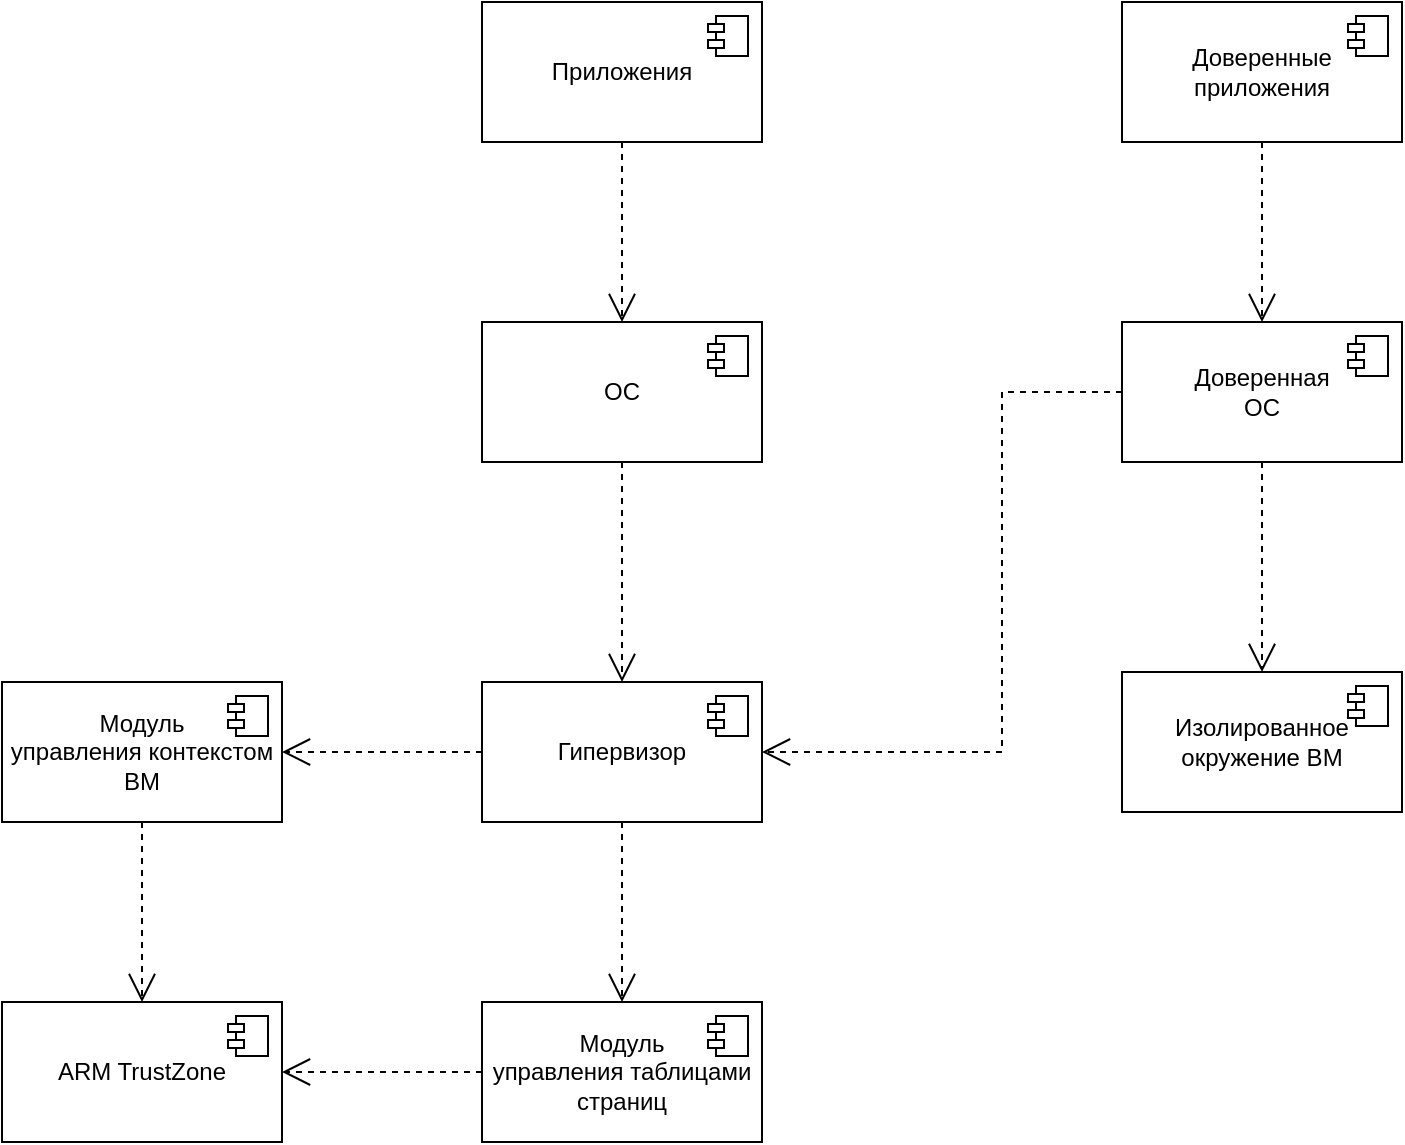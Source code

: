 <mxfile version="24.2.3" type="device">
  <diagram name="Page-1" id="mnYBlM6ExCyNvV4whlxs">
    <mxGraphModel dx="2035" dy="654" grid="1" gridSize="10" guides="1" tooltips="1" connect="1" arrows="1" fold="1" page="1" pageScale="1" pageWidth="850" pageHeight="1100" math="0" shadow="0">
      <root>
        <mxCell id="0" />
        <mxCell id="1" parent="0" />
        <mxCell id="5czzXK6IEvLx0_h1if0Y-10" value="" style="endArrow=open;endSize=12;dashed=1;html=1;rounded=0;exitX=0.5;exitY=1;exitDx=0;exitDy=0;entryX=0.5;entryY=0;entryDx=0;entryDy=0;" edge="1" parent="1" source="5czzXK6IEvLx0_h1if0Y-19" target="5czzXK6IEvLx0_h1if0Y-22">
          <mxGeometry width="160" relative="1" as="geometry">
            <mxPoint x="180" y="400" as="sourcePoint" />
            <mxPoint x="330" y="470" as="targetPoint" />
          </mxGeometry>
        </mxCell>
        <mxCell id="5czzXK6IEvLx0_h1if0Y-11" value="" style="endArrow=open;endSize=12;dashed=1;html=1;rounded=0;exitX=0.5;exitY=1;exitDx=0;exitDy=0;entryX=0.5;entryY=0;entryDx=0;entryDy=0;" edge="1" parent="1" source="5czzXK6IEvLx0_h1if0Y-13" target="5czzXK6IEvLx0_h1if0Y-19">
          <mxGeometry width="160" relative="1" as="geometry">
            <mxPoint x="180" y="260" as="sourcePoint" />
            <mxPoint x="180" y="340" as="targetPoint" />
          </mxGeometry>
        </mxCell>
        <mxCell id="5czzXK6IEvLx0_h1if0Y-12" value="" style="endArrow=open;endSize=12;dashed=1;html=1;rounded=0;exitX=0.5;exitY=1;exitDx=0;exitDy=0;entryX=0.5;entryY=0;entryDx=0;entryDy=0;" edge="1" parent="1" source="5czzXK6IEvLx0_h1if0Y-15" target="5czzXK6IEvLx0_h1if0Y-17">
          <mxGeometry width="160" relative="1" as="geometry">
            <mxPoint x="460" y="260" as="sourcePoint" />
            <mxPoint x="460" y="340" as="targetPoint" />
          </mxGeometry>
        </mxCell>
        <mxCell id="5czzXK6IEvLx0_h1if0Y-13" value="Приложения" style="html=1;dropTarget=0;whiteSpace=wrap;" vertex="1" parent="1">
          <mxGeometry x="110" y="160" width="140" height="70" as="geometry" />
        </mxCell>
        <mxCell id="5czzXK6IEvLx0_h1if0Y-14" value="" style="shape=module;jettyWidth=8;jettyHeight=4;" vertex="1" parent="5czzXK6IEvLx0_h1if0Y-13">
          <mxGeometry x="1" width="20" height="20" relative="1" as="geometry">
            <mxPoint x="-27" y="7" as="offset" />
          </mxGeometry>
        </mxCell>
        <mxCell id="5czzXK6IEvLx0_h1if0Y-15" value="Доверенные приложения" style="html=1;dropTarget=0;whiteSpace=wrap;" vertex="1" parent="1">
          <mxGeometry x="430" y="160" width="140" height="70" as="geometry" />
        </mxCell>
        <mxCell id="5czzXK6IEvLx0_h1if0Y-16" value="" style="shape=module;jettyWidth=8;jettyHeight=4;" vertex="1" parent="5czzXK6IEvLx0_h1if0Y-15">
          <mxGeometry x="1" width="20" height="20" relative="1" as="geometry">
            <mxPoint x="-27" y="7" as="offset" />
          </mxGeometry>
        </mxCell>
        <mxCell id="5czzXK6IEvLx0_h1if0Y-17" value="Доверенная&lt;br&gt;ОС" style="html=1;dropTarget=0;whiteSpace=wrap;" vertex="1" parent="1">
          <mxGeometry x="430" y="320" width="140" height="70" as="geometry" />
        </mxCell>
        <mxCell id="5czzXK6IEvLx0_h1if0Y-18" value="" style="shape=module;jettyWidth=8;jettyHeight=4;" vertex="1" parent="5czzXK6IEvLx0_h1if0Y-17">
          <mxGeometry x="1" width="20" height="20" relative="1" as="geometry">
            <mxPoint x="-27" y="7" as="offset" />
          </mxGeometry>
        </mxCell>
        <mxCell id="5czzXK6IEvLx0_h1if0Y-19" value="ОС" style="html=1;dropTarget=0;whiteSpace=wrap;" vertex="1" parent="1">
          <mxGeometry x="110" y="320" width="140" height="70" as="geometry" />
        </mxCell>
        <mxCell id="5czzXK6IEvLx0_h1if0Y-20" value="" style="shape=module;jettyWidth=8;jettyHeight=4;" vertex="1" parent="5czzXK6IEvLx0_h1if0Y-19">
          <mxGeometry x="1" width="20" height="20" relative="1" as="geometry">
            <mxPoint x="-27" y="7" as="offset" />
          </mxGeometry>
        </mxCell>
        <mxCell id="5czzXK6IEvLx0_h1if0Y-22" value="Гипервизор" style="html=1;dropTarget=0;whiteSpace=wrap;" vertex="1" parent="1">
          <mxGeometry x="110" y="500" width="140" height="70" as="geometry" />
        </mxCell>
        <mxCell id="5czzXK6IEvLx0_h1if0Y-23" value="" style="shape=module;jettyWidth=8;jettyHeight=4;" vertex="1" parent="5czzXK6IEvLx0_h1if0Y-22">
          <mxGeometry x="1" width="20" height="20" relative="1" as="geometry">
            <mxPoint x="-27" y="7" as="offset" />
          </mxGeometry>
        </mxCell>
        <mxCell id="5czzXK6IEvLx0_h1if0Y-24" value="Изолированное окружение ВМ" style="html=1;dropTarget=0;whiteSpace=wrap;" vertex="1" parent="1">
          <mxGeometry x="430" y="495" width="140" height="70" as="geometry" />
        </mxCell>
        <mxCell id="5czzXK6IEvLx0_h1if0Y-25" value="" style="shape=module;jettyWidth=8;jettyHeight=4;" vertex="1" parent="5czzXK6IEvLx0_h1if0Y-24">
          <mxGeometry x="1" width="20" height="20" relative="1" as="geometry">
            <mxPoint x="-27" y="7" as="offset" />
          </mxGeometry>
        </mxCell>
        <mxCell id="5czzXK6IEvLx0_h1if0Y-26" value="" style="endArrow=open;endSize=12;dashed=1;html=1;rounded=0;exitX=0.5;exitY=1;exitDx=0;exitDy=0;entryX=0.5;entryY=0;entryDx=0;entryDy=0;" edge="1" parent="1" source="5czzXK6IEvLx0_h1if0Y-17" target="5czzXK6IEvLx0_h1if0Y-24">
          <mxGeometry width="160" relative="1" as="geometry">
            <mxPoint x="499.66" y="390" as="sourcePoint" />
            <mxPoint x="499.66" y="500" as="targetPoint" />
          </mxGeometry>
        </mxCell>
        <mxCell id="5czzXK6IEvLx0_h1if0Y-27" value="" style="endArrow=open;endSize=12;dashed=1;html=1;rounded=0;exitX=0;exitY=0.5;exitDx=0;exitDy=0;entryX=1;entryY=0.5;entryDx=0;entryDy=0;" edge="1" parent="1" source="5czzXK6IEvLx0_h1if0Y-17" target="5czzXK6IEvLx0_h1if0Y-22">
          <mxGeometry width="160" relative="1" as="geometry">
            <mxPoint x="190" y="400" as="sourcePoint" />
            <mxPoint x="190" y="510" as="targetPoint" />
            <Array as="points">
              <mxPoint x="370" y="355" />
              <mxPoint x="370" y="535" />
            </Array>
          </mxGeometry>
        </mxCell>
        <mxCell id="5czzXK6IEvLx0_h1if0Y-28" value="Модуль&lt;br&gt; управления таблицами страниц" style="html=1;dropTarget=0;whiteSpace=wrap;" vertex="1" parent="1">
          <mxGeometry x="110" y="660" width="140" height="70" as="geometry" />
        </mxCell>
        <mxCell id="5czzXK6IEvLx0_h1if0Y-29" value="" style="shape=module;jettyWidth=8;jettyHeight=4;" vertex="1" parent="5czzXK6IEvLx0_h1if0Y-28">
          <mxGeometry x="1" width="20" height="20" relative="1" as="geometry">
            <mxPoint x="-27" y="7" as="offset" />
          </mxGeometry>
        </mxCell>
        <mxCell id="5czzXK6IEvLx0_h1if0Y-30" value="Модуль&lt;br&gt; управления контекстом ВМ" style="html=1;dropTarget=0;whiteSpace=wrap;" vertex="1" parent="1">
          <mxGeometry x="-130" y="500" width="140" height="70" as="geometry" />
        </mxCell>
        <mxCell id="5czzXK6IEvLx0_h1if0Y-31" value="" style="shape=module;jettyWidth=8;jettyHeight=4;" vertex="1" parent="5czzXK6IEvLx0_h1if0Y-30">
          <mxGeometry x="1" width="20" height="20" relative="1" as="geometry">
            <mxPoint x="-27" y="7" as="offset" />
          </mxGeometry>
        </mxCell>
        <mxCell id="5czzXK6IEvLx0_h1if0Y-34" value="" style="endArrow=open;endSize=12;dashed=1;html=1;rounded=0;exitX=0;exitY=0.5;exitDx=0;exitDy=0;entryX=1;entryY=0.5;entryDx=0;entryDy=0;" edge="1" parent="1" source="5czzXK6IEvLx0_h1if0Y-22" target="5czzXK6IEvLx0_h1if0Y-30">
          <mxGeometry width="160" relative="1" as="geometry">
            <mxPoint x="190" y="400" as="sourcePoint" />
            <mxPoint x="190" y="510" as="targetPoint" />
          </mxGeometry>
        </mxCell>
        <mxCell id="5czzXK6IEvLx0_h1if0Y-35" value="" style="endArrow=open;endSize=12;dashed=1;html=1;rounded=0;exitX=0.5;exitY=1;exitDx=0;exitDy=0;entryX=0.5;entryY=0;entryDx=0;entryDy=0;" edge="1" parent="1" source="5czzXK6IEvLx0_h1if0Y-22" target="5czzXK6IEvLx0_h1if0Y-28">
          <mxGeometry width="160" relative="1" as="geometry">
            <mxPoint x="120" y="545" as="sourcePoint" />
            <mxPoint x="20" y="545" as="targetPoint" />
          </mxGeometry>
        </mxCell>
        <mxCell id="5czzXK6IEvLx0_h1if0Y-36" value="ARM TrustZone" style="html=1;dropTarget=0;whiteSpace=wrap;" vertex="1" parent="1">
          <mxGeometry x="-130" y="660" width="140" height="70" as="geometry" />
        </mxCell>
        <mxCell id="5czzXK6IEvLx0_h1if0Y-37" value="" style="shape=module;jettyWidth=8;jettyHeight=4;" vertex="1" parent="5czzXK6IEvLx0_h1if0Y-36">
          <mxGeometry x="1" width="20" height="20" relative="1" as="geometry">
            <mxPoint x="-27" y="7" as="offset" />
          </mxGeometry>
        </mxCell>
        <mxCell id="5czzXK6IEvLx0_h1if0Y-38" value="" style="endArrow=open;endSize=12;dashed=1;html=1;rounded=0;exitX=0;exitY=0.5;exitDx=0;exitDy=0;entryX=1;entryY=0.5;entryDx=0;entryDy=0;" edge="1" parent="1" source="5czzXK6IEvLx0_h1if0Y-28" target="5czzXK6IEvLx0_h1if0Y-36">
          <mxGeometry width="160" relative="1" as="geometry">
            <mxPoint x="190" y="580" as="sourcePoint" />
            <mxPoint x="190" y="670" as="targetPoint" />
          </mxGeometry>
        </mxCell>
        <mxCell id="5czzXK6IEvLx0_h1if0Y-39" value="" style="endArrow=open;endSize=12;dashed=1;html=1;rounded=0;exitX=0.5;exitY=1;exitDx=0;exitDy=0;entryX=0.5;entryY=0;entryDx=0;entryDy=0;" edge="1" parent="1" source="5czzXK6IEvLx0_h1if0Y-30" target="5czzXK6IEvLx0_h1if0Y-36">
          <mxGeometry width="160" relative="1" as="geometry">
            <mxPoint x="190" y="580" as="sourcePoint" />
            <mxPoint x="190" y="670" as="targetPoint" />
          </mxGeometry>
        </mxCell>
      </root>
    </mxGraphModel>
  </diagram>
</mxfile>
